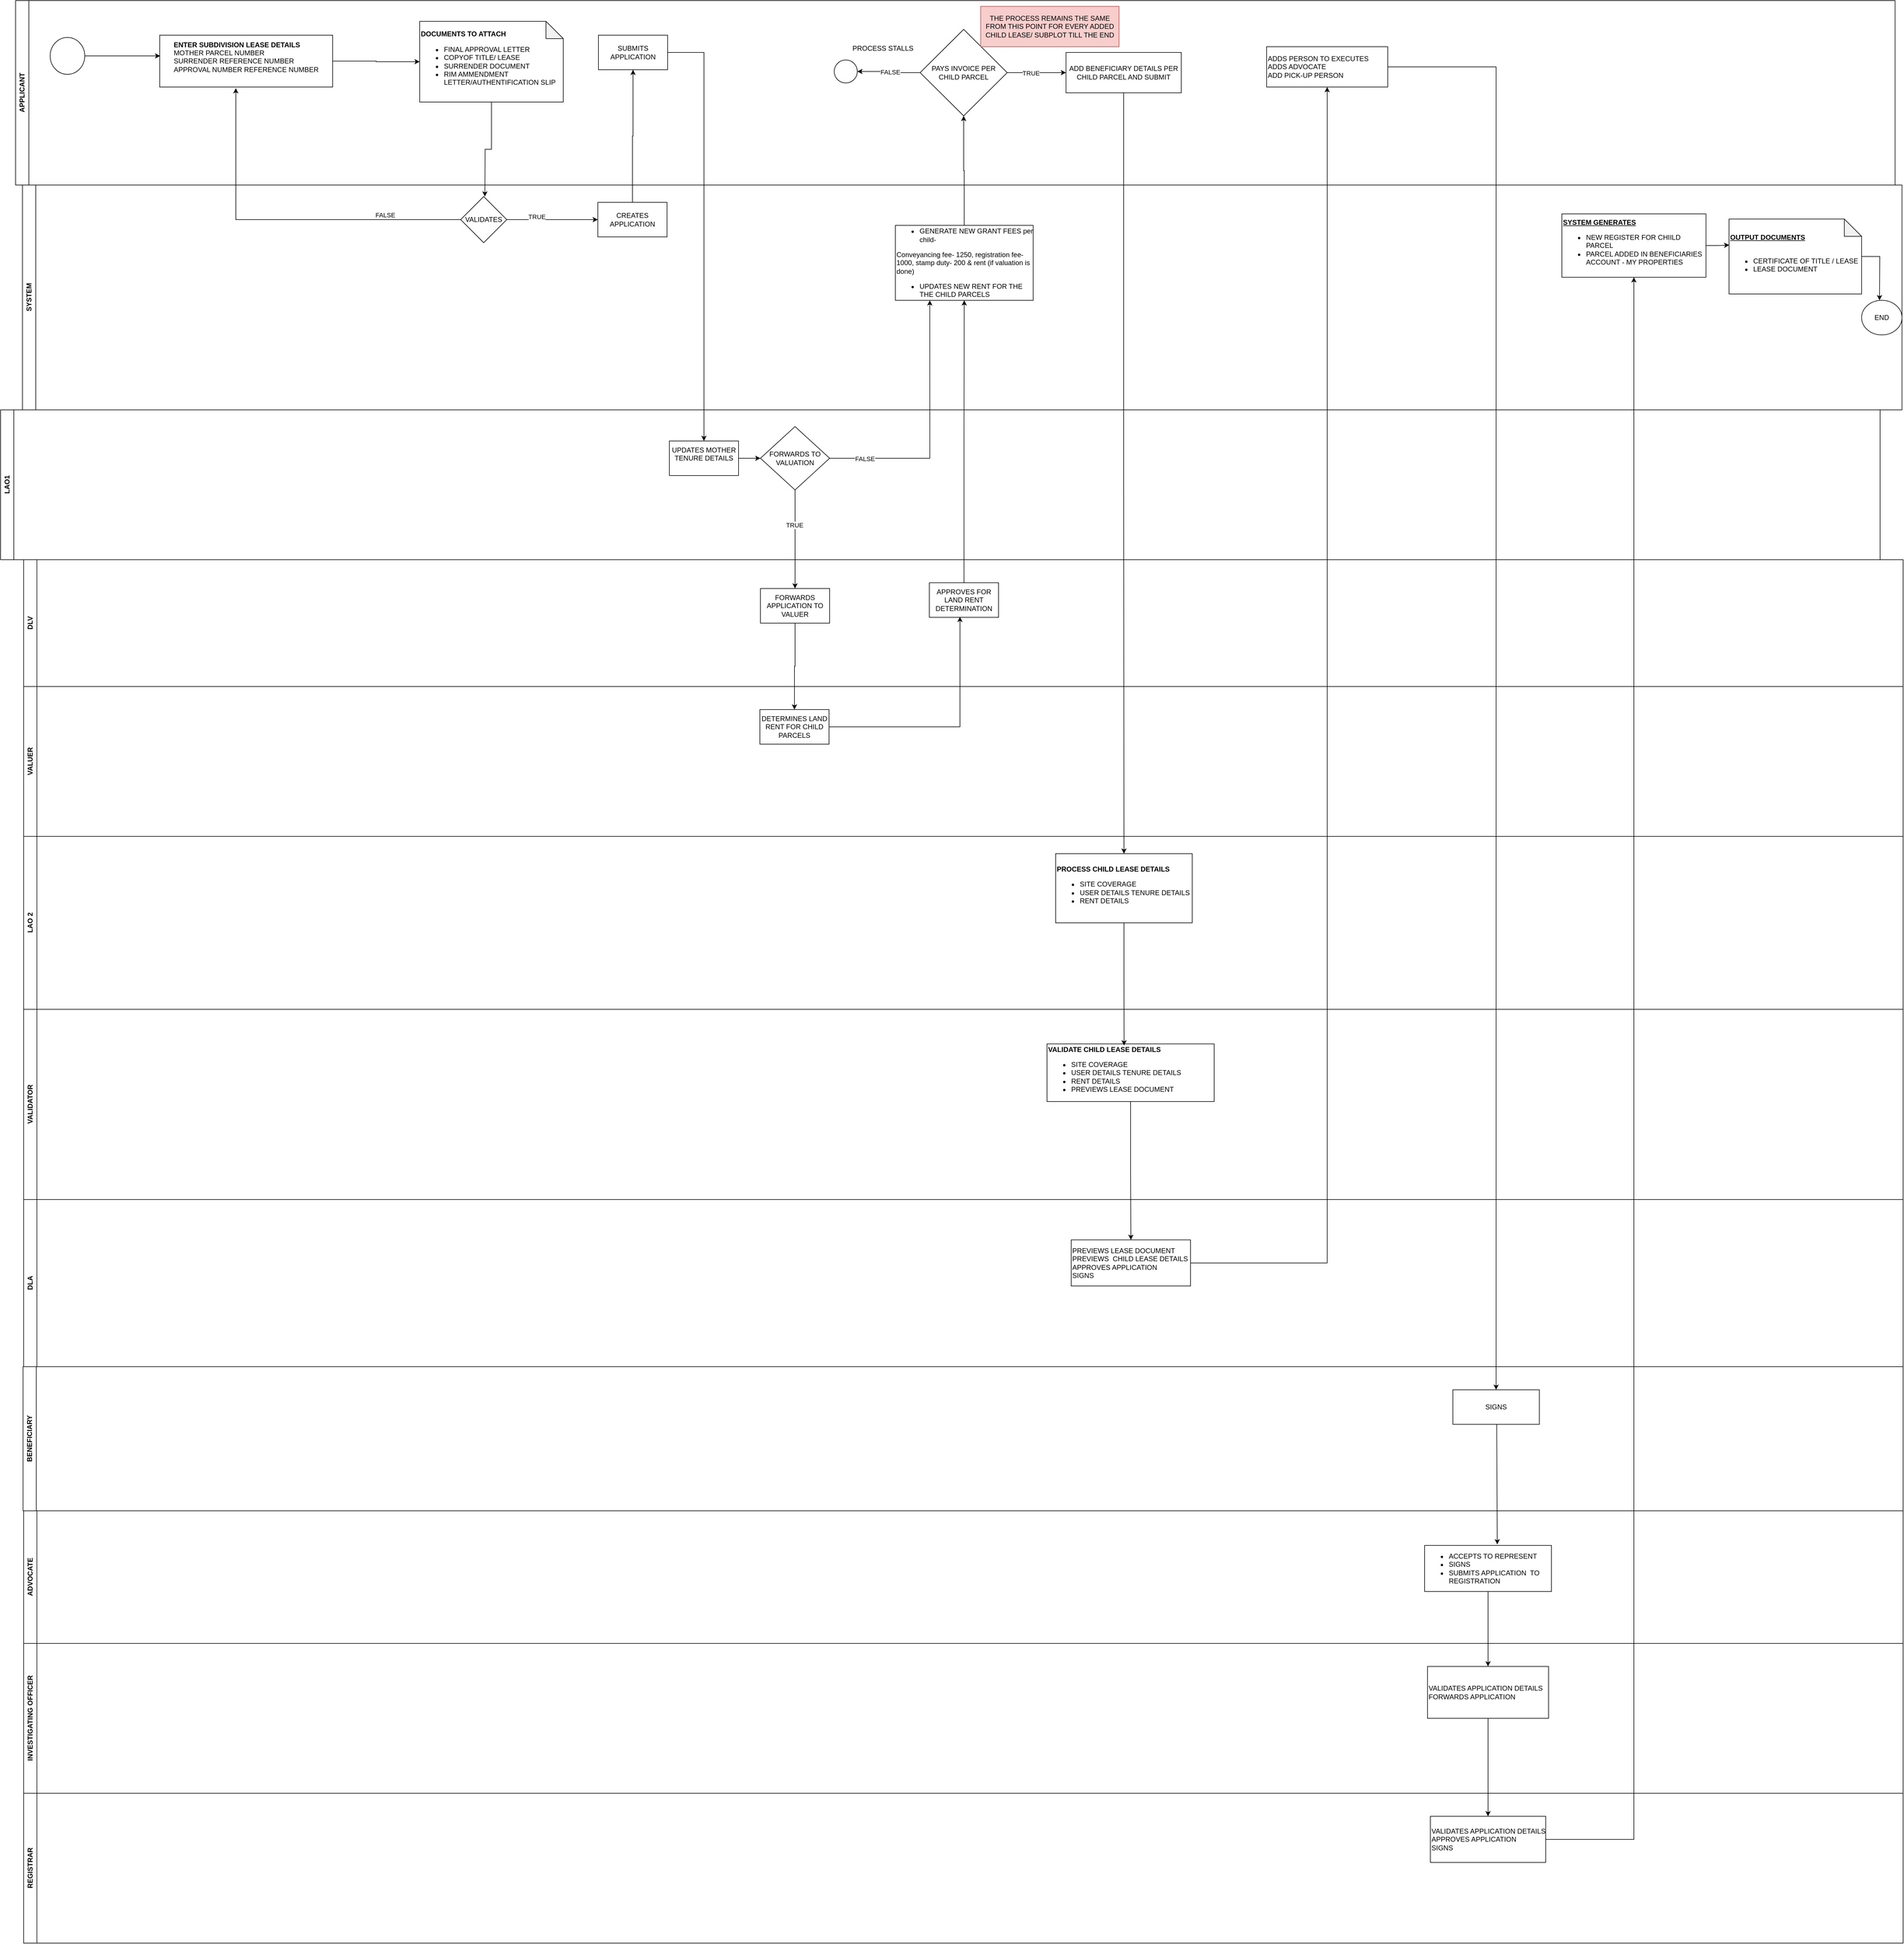 <mxfile version="24.7.5">
  <diagram name="Page-1" id="Zl4C3BNEzXSKGUtth-ze">
    <mxGraphModel dx="1434" dy="772" grid="1" gridSize="10" guides="1" tooltips="1" connect="1" arrows="1" fold="1" page="0" pageScale="1" pageWidth="850" pageHeight="1100" math="0" shadow="0">
      <root>
        <mxCell id="0" />
        <mxCell id="1" parent="0" />
        <mxCell id="aXXH4iKzUsE8doVPlkFe-1" value="APPLICANT" style="swimlane;horizontal=0;whiteSpace=wrap;html=1;startSize=23;" parent="1" vertex="1">
          <mxGeometry x="126" y="60" width="3260" height="320" as="geometry" />
        </mxCell>
        <mxCell id="aXXH4iKzUsE8doVPlkFe-2" value="&lt;div style=&quot;text-align: left;&quot;&gt;&lt;b style=&quot;background-color: initial;&quot;&gt;ENTER SUBDIVISION LEASE DETAILS&lt;/b&gt;&lt;/div&gt;&lt;div&gt;&lt;div style=&quot;text-align: left;&quot;&gt;&lt;span style=&quot;background-color: initial;&quot;&gt;MOTHER PARCEL NUMBER&lt;/span&gt;&lt;/div&gt;&lt;div&gt;&lt;div style=&quot;text-align: left;&quot;&gt;&lt;span style=&quot;background-color: initial;&quot;&gt;SURRENDER REFERENCE NUMBER&lt;/span&gt;&lt;/div&gt;&lt;div style=&quot;text-align: left;&quot;&gt;APPROVAL NUMBER REFERENCE NUMBER&lt;/div&gt;&lt;div&gt;&lt;br&gt;&lt;/div&gt;&lt;/div&gt;&lt;/div&gt;" style="whiteSpace=wrap;html=1;" parent="aXXH4iKzUsE8doVPlkFe-1" vertex="1">
          <mxGeometry x="250" y="60" width="300" height="90" as="geometry" />
        </mxCell>
        <mxCell id="aXXH4iKzUsE8doVPlkFe-5" value="&lt;b&gt;DOCUMENTS TO ATTACH&lt;/b&gt;&lt;div&gt;&lt;ul&gt;&lt;li&gt;FINAL APPROVAL LETTER&lt;/li&gt;&lt;li&gt;COPYOF TITLE/ LEASE&lt;/li&gt;&lt;li&gt;SURRENDER DOCUMENT&lt;/li&gt;&lt;li&gt;RIM AMMENDMENT LETTER/AUTHENTIFICATION SLIP&lt;/li&gt;&lt;/ul&gt;&lt;/div&gt;" style="shape=note;whiteSpace=wrap;html=1;backgroundOutline=1;darkOpacity=0.05;align=left;" parent="aXXH4iKzUsE8doVPlkFe-1" vertex="1">
          <mxGeometry x="701" y="36" width="249" height="140" as="geometry" />
        </mxCell>
        <mxCell id="aXXH4iKzUsE8doVPlkFe-3" value="" style="ellipse;whiteSpace=wrap;html=1;" parent="aXXH4iKzUsE8doVPlkFe-1" vertex="1">
          <mxGeometry x="60" y="64" width="60" height="64" as="geometry" />
        </mxCell>
        <mxCell id="aXXH4iKzUsE8doVPlkFe-4" style="edgeStyle=orthogonalEdgeStyle;rounded=0;orthogonalLoop=1;jettySize=auto;html=1;entryX=0.003;entryY=0.4;entryDx=0;entryDy=0;entryPerimeter=0;" parent="aXXH4iKzUsE8doVPlkFe-1" source="aXXH4iKzUsE8doVPlkFe-3" target="aXXH4iKzUsE8doVPlkFe-2" edge="1">
          <mxGeometry relative="1" as="geometry" />
        </mxCell>
        <mxCell id="aXXH4iKzUsE8doVPlkFe-6" style="edgeStyle=orthogonalEdgeStyle;rounded=0;orthogonalLoop=1;jettySize=auto;html=1;entryX=0;entryY=0.5;entryDx=0;entryDy=0;entryPerimeter=0;" parent="aXXH4iKzUsE8doVPlkFe-1" source="aXXH4iKzUsE8doVPlkFe-2" target="aXXH4iKzUsE8doVPlkFe-5" edge="1">
          <mxGeometry relative="1" as="geometry" />
        </mxCell>
        <mxCell id="aXXH4iKzUsE8doVPlkFe-33" style="edgeStyle=orthogonalEdgeStyle;rounded=0;orthogonalLoop=1;jettySize=auto;html=1;entryX=1;entryY=0.5;entryDx=0;entryDy=0;" parent="aXXH4iKzUsE8doVPlkFe-1" source="aXXH4iKzUsE8doVPlkFe-30" target="aXXH4iKzUsE8doVPlkFe-32" edge="1">
          <mxGeometry relative="1" as="geometry" />
        </mxCell>
        <mxCell id="aXXH4iKzUsE8doVPlkFe-68" value="FALSE" style="edgeLabel;html=1;align=center;verticalAlign=middle;resizable=0;points=[];" parent="aXXH4iKzUsE8doVPlkFe-33" vertex="1" connectable="0">
          <mxGeometry x="-0.052" y="-1" relative="1" as="geometry">
            <mxPoint as="offset" />
          </mxGeometry>
        </mxCell>
        <mxCell id="aXXH4iKzUsE8doVPlkFe-30" value="PAYS INVOICE PER CHILD PARCEL" style="rhombus;whiteSpace=wrap;html=1;" parent="aXXH4iKzUsE8doVPlkFe-1" vertex="1">
          <mxGeometry x="1569" y="50" width="151" height="150" as="geometry" />
        </mxCell>
        <mxCell id="aXXH4iKzUsE8doVPlkFe-32" value="" style="ellipse;whiteSpace=wrap;html=1;" parent="aXXH4iKzUsE8doVPlkFe-1" vertex="1">
          <mxGeometry x="1420" y="103" width="40" height="40" as="geometry" />
        </mxCell>
        <mxCell id="aXXH4iKzUsE8doVPlkFe-48" value="ADDS PERSON TO EXECUTES&lt;div&gt;ADDS ADVOCATE&lt;/div&gt;&lt;div&gt;ADD PICK-UP PERSON&lt;/div&gt;" style="whiteSpace=wrap;html=1;align=left;" parent="aXXH4iKzUsE8doVPlkFe-1" vertex="1">
          <mxGeometry x="2170" y="80" width="210" height="70" as="geometry" />
        </mxCell>
        <mxCell id="aXXH4iKzUsE8doVPlkFe-36" value="ADD BENEFICIARY DETAILS PER CHILD PARCEL AND SUBMIT" style="whiteSpace=wrap;html=1;" parent="aXXH4iKzUsE8doVPlkFe-1" vertex="1">
          <mxGeometry x="1822" y="90" width="200" height="70" as="geometry" />
        </mxCell>
        <mxCell id="aXXH4iKzUsE8doVPlkFe-38" style="edgeStyle=orthogonalEdgeStyle;rounded=0;orthogonalLoop=1;jettySize=auto;html=1;entryX=0;entryY=0.5;entryDx=0;entryDy=0;" parent="aXXH4iKzUsE8doVPlkFe-1" source="aXXH4iKzUsE8doVPlkFe-30" target="aXXH4iKzUsE8doVPlkFe-36" edge="1">
          <mxGeometry relative="1" as="geometry" />
        </mxCell>
        <mxCell id="aXXH4iKzUsE8doVPlkFe-69" value="TRUE" style="edgeLabel;html=1;align=center;verticalAlign=middle;resizable=0;points=[];" parent="aXXH4iKzUsE8doVPlkFe-38" vertex="1" connectable="0">
          <mxGeometry x="-0.195" y="-1" relative="1" as="geometry">
            <mxPoint as="offset" />
          </mxGeometry>
        </mxCell>
        <mxCell id="QgehIoc3r6LM3J0oTbqX-1" value="THE PROCESS REMAINS THE SAME FROM THIS POINT FOR EVERY ADDED CHILD LEASE/ SUBPLOT TILL THE END" style="whiteSpace=wrap;html=1;fillColor=#f8cecc;strokeColor=#b85450;" parent="aXXH4iKzUsE8doVPlkFe-1" vertex="1">
          <mxGeometry x="1674" y="10" width="240" height="70" as="geometry" />
        </mxCell>
        <mxCell id="aXXH4iKzUsE8doVPlkFe-7" value="SYSTEM" style="swimlane;horizontal=0;whiteSpace=wrap;html=1;" parent="1" vertex="1">
          <mxGeometry x="138" y="380" width="3260" height="390" as="geometry" />
        </mxCell>
        <mxCell id="aXXH4iKzUsE8doVPlkFe-8" value="CREATES APPLICATION" style="whiteSpace=wrap;html=1;" parent="aXXH4iKzUsE8doVPlkFe-7" vertex="1">
          <mxGeometry x="998" y="30" width="120" height="60" as="geometry" />
        </mxCell>
        <mxCell id="aXXH4iKzUsE8doVPlkFe-21" value="" style="edgeStyle=orthogonalEdgeStyle;rounded=0;orthogonalLoop=1;jettySize=auto;html=1;" parent="aXXH4iKzUsE8doVPlkFe-7" source="aXXH4iKzUsE8doVPlkFe-18" target="aXXH4iKzUsE8doVPlkFe-8" edge="1">
          <mxGeometry relative="1" as="geometry" />
        </mxCell>
        <mxCell id="aXXH4iKzUsE8doVPlkFe-22" value="TRUE" style="edgeLabel;html=1;align=center;verticalAlign=middle;resizable=0;points=[];" parent="aXXH4iKzUsE8doVPlkFe-21" vertex="1" connectable="0">
          <mxGeometry x="-0.35" y="5" relative="1" as="geometry">
            <mxPoint as="offset" />
          </mxGeometry>
        </mxCell>
        <mxCell id="aXXH4iKzUsE8doVPlkFe-18" value="VALIDATES" style="rhombus;whiteSpace=wrap;html=1;" parent="aXXH4iKzUsE8doVPlkFe-7" vertex="1">
          <mxGeometry x="760" y="20" width="80" height="80" as="geometry" />
        </mxCell>
        <mxCell id="QgehIoc3r6LM3J0oTbqX-4" style="edgeStyle=orthogonalEdgeStyle;rounded=0;orthogonalLoop=1;jettySize=auto;html=1;" parent="aXXH4iKzUsE8doVPlkFe-7" source="aXXH4iKzUsE8doVPlkFe-67" edge="1">
          <mxGeometry relative="1" as="geometry">
            <mxPoint x="3221" y="200" as="targetPoint" />
          </mxGeometry>
        </mxCell>
        <mxCell id="aXXH4iKzUsE8doVPlkFe-67" value="&lt;u&gt;&lt;b&gt;OUTPUT DOCUMENTS&lt;/b&gt;&lt;/u&gt;&lt;div&gt;&lt;b&gt;&lt;u&gt;&lt;br&gt;&lt;/u&gt;&lt;/b&gt;&lt;div&gt;&lt;ul&gt;&lt;li&gt;CERTIFICATE OF TITLE / LEASE&lt;/li&gt;&lt;li&gt;LEASE DOCUMENT&lt;/li&gt;&lt;/ul&gt;&lt;/div&gt;&lt;/div&gt;" style="shape=note;whiteSpace=wrap;html=1;backgroundOutline=1;darkOpacity=0.05;align=left;" parent="aXXH4iKzUsE8doVPlkFe-7" vertex="1">
          <mxGeometry x="2960" y="59" width="230" height="130" as="geometry" />
        </mxCell>
        <mxCell id="aXXH4iKzUsE8doVPlkFe-66" value="&lt;div&gt;&lt;u&gt;&lt;b&gt;SYSTEM GENERATES&lt;/b&gt;&lt;/u&gt;&lt;/div&gt;&lt;div&gt;&lt;ul&gt;&lt;li&gt;&lt;span style=&quot;background-color: initial;&quot;&gt;NEW REGISTER FOR CHIILD PARCEL&lt;/span&gt;&lt;/li&gt;&lt;li&gt;&lt;span style=&quot;background-color: initial;&quot;&gt;PARCEL ADDED IN BENEFICIARIES ACCOUNT - MY PROPERTIES&lt;/span&gt;&lt;/li&gt;&lt;/ul&gt;&lt;/div&gt;" style="whiteSpace=wrap;html=1;align=left;" parent="aXXH4iKzUsE8doVPlkFe-7" vertex="1">
          <mxGeometry x="2670" y="50" width="250" height="110" as="geometry" />
        </mxCell>
        <mxCell id="aXXH4iKzUsE8doVPlkFe-71" style="edgeStyle=orthogonalEdgeStyle;rounded=0;orthogonalLoop=1;jettySize=auto;html=1;entryX=0.002;entryY=0.347;entryDx=0;entryDy=0;entryPerimeter=0;" parent="aXXH4iKzUsE8doVPlkFe-7" source="aXXH4iKzUsE8doVPlkFe-66" target="aXXH4iKzUsE8doVPlkFe-67" edge="1">
          <mxGeometry relative="1" as="geometry" />
        </mxCell>
        <mxCell id="aXXH4iKzUsE8doVPlkFe-29" value="&lt;ul&gt;&lt;li&gt;GENERATE NEW GRANT FEES per child-&amp;nbsp;&lt;/li&gt;&lt;/ul&gt;Conveyancing fee- 1250, registration fee- 1000, stamp duty- 200 &amp;amp; rent (if valuation is done)&amp;nbsp;&lt;br&gt;&lt;ul&gt;&lt;li&gt;UPDATES NEW RENT FOR THE THE CHILD PARCELS&lt;/li&gt;&lt;/ul&gt;" style="whiteSpace=wrap;html=1;align=left;" parent="aXXH4iKzUsE8doVPlkFe-7" vertex="1">
          <mxGeometry x="1514" y="70" width="239" height="130" as="geometry" />
        </mxCell>
        <mxCell id="QgehIoc3r6LM3J0oTbqX-2" value="END" style="ellipse;whiteSpace=wrap;html=1;" parent="aXXH4iKzUsE8doVPlkFe-7" vertex="1">
          <mxGeometry x="3190" y="200" width="70" height="60" as="geometry" />
        </mxCell>
        <mxCell id="aXXH4iKzUsE8doVPlkFe-9" value="LAO1" style="swimlane;horizontal=0;whiteSpace=wrap;html=1;" parent="1" vertex="1">
          <mxGeometry x="100" y="770" width="3260" height="260" as="geometry" />
        </mxCell>
        <mxCell id="aXXH4iKzUsE8doVPlkFe-10" value="UPDATES MOTHER TENURE DETAILS&lt;div&gt;&lt;br&gt;&lt;/div&gt;" style="whiteSpace=wrap;html=1;" parent="aXXH4iKzUsE8doVPlkFe-9" vertex="1">
          <mxGeometry x="1160" y="54" width="120" height="60" as="geometry" />
        </mxCell>
        <mxCell id="aXXH4iKzUsE8doVPlkFe-11" value="DLV" style="swimlane;horizontal=0;whiteSpace=wrap;html=1;" parent="1" vertex="1">
          <mxGeometry x="140" y="1030" width="3260" height="220" as="geometry" />
        </mxCell>
        <mxCell id="aXXH4iKzUsE8doVPlkFe-15" value="APPROVES FOR LAND RENT DETERMINATION" style="whiteSpace=wrap;html=1;" parent="aXXH4iKzUsE8doVPlkFe-11" vertex="1">
          <mxGeometry x="1571" y="40" width="120" height="60" as="geometry" />
        </mxCell>
        <mxCell id="aXXH4iKzUsE8doVPlkFe-12" value="FORWARDS APPLICATION TO VALUER" style="whiteSpace=wrap;html=1;" parent="aXXH4iKzUsE8doVPlkFe-11" vertex="1">
          <mxGeometry x="1278" y="50" width="120" height="60" as="geometry" />
        </mxCell>
        <mxCell id="aXXH4iKzUsE8doVPlkFe-13" value="VALUER" style="swimlane;horizontal=0;whiteSpace=wrap;html=1;" parent="1" vertex="1">
          <mxGeometry x="140" y="1250" width="3260" height="260" as="geometry" />
        </mxCell>
        <mxCell id="aXXH4iKzUsE8doVPlkFe-14" value="DETERMINES LAND RENT FOR CHILD PARCELS" style="whiteSpace=wrap;html=1;" parent="aXXH4iKzUsE8doVPlkFe-13" vertex="1">
          <mxGeometry x="1277" y="40" width="120" height="60" as="geometry" />
        </mxCell>
        <mxCell id="aXXH4iKzUsE8doVPlkFe-16" style="edgeStyle=orthogonalEdgeStyle;rounded=0;orthogonalLoop=1;jettySize=auto;html=1;" parent="1" source="aXXH4iKzUsE8doVPlkFe-5" edge="1">
          <mxGeometry relative="1" as="geometry">
            <mxPoint x="940" y="400" as="targetPoint" />
          </mxGeometry>
        </mxCell>
        <mxCell id="aXXH4iKzUsE8doVPlkFe-19" style="edgeStyle=orthogonalEdgeStyle;rounded=0;orthogonalLoop=1;jettySize=auto;html=1;entryX=0.44;entryY=1.022;entryDx=0;entryDy=0;entryPerimeter=0;" parent="1" source="aXXH4iKzUsE8doVPlkFe-18" target="aXXH4iKzUsE8doVPlkFe-2" edge="1">
          <mxGeometry relative="1" as="geometry" />
        </mxCell>
        <mxCell id="aXXH4iKzUsE8doVPlkFe-20" value="FALSE" style="edgeLabel;html=1;align=center;verticalAlign=middle;resizable=0;points=[];" parent="aXXH4iKzUsE8doVPlkFe-19" vertex="1" connectable="0">
          <mxGeometry x="-0.574" y="-8" relative="1" as="geometry">
            <mxPoint as="offset" />
          </mxGeometry>
        </mxCell>
        <mxCell id="aXXH4iKzUsE8doVPlkFe-27" style="edgeStyle=orthogonalEdgeStyle;rounded=0;orthogonalLoop=1;jettySize=auto;html=1;entryX=0.5;entryY=0;entryDx=0;entryDy=0;" parent="1" source="aXXH4iKzUsE8doVPlkFe-23" target="aXXH4iKzUsE8doVPlkFe-10" edge="1">
          <mxGeometry relative="1" as="geometry" />
        </mxCell>
        <mxCell id="aXXH4iKzUsE8doVPlkFe-23" value="SUBMITS APPLICATION" style="whiteSpace=wrap;html=1;" parent="1" vertex="1">
          <mxGeometry x="1137" y="120" width="120" height="60" as="geometry" />
        </mxCell>
        <mxCell id="aXXH4iKzUsE8doVPlkFe-24" style="edgeStyle=orthogonalEdgeStyle;rounded=0;orthogonalLoop=1;jettySize=auto;html=1;entryX=0.5;entryY=1;entryDx=0;entryDy=0;" parent="1" source="aXXH4iKzUsE8doVPlkFe-8" target="aXXH4iKzUsE8doVPlkFe-23" edge="1">
          <mxGeometry relative="1" as="geometry" />
        </mxCell>
        <mxCell id="aXXH4iKzUsE8doVPlkFe-25" style="edgeStyle=orthogonalEdgeStyle;rounded=0;orthogonalLoop=1;jettySize=auto;html=1;entryX=0.5;entryY=0;entryDx=0;entryDy=0;" parent="1" source="aXXH4iKzUsE8doVPlkFe-12" target="aXXH4iKzUsE8doVPlkFe-14" edge="1">
          <mxGeometry relative="1" as="geometry" />
        </mxCell>
        <mxCell id="aXXH4iKzUsE8doVPlkFe-26" style="edgeStyle=orthogonalEdgeStyle;rounded=0;orthogonalLoop=1;jettySize=auto;html=1;entryX=0.5;entryY=0;entryDx=0;entryDy=0;exitX=0.5;exitY=1;exitDx=0;exitDy=0;" parent="1" source="QgehIoc3r6LM3J0oTbqX-5" target="aXXH4iKzUsE8doVPlkFe-12" edge="1">
          <mxGeometry relative="1" as="geometry">
            <mxPoint x="1440" y="910" as="sourcePoint" />
          </mxGeometry>
        </mxCell>
        <mxCell id="QgehIoc3r6LM3J0oTbqX-7" value="TRUE" style="edgeLabel;html=1;align=center;verticalAlign=middle;resizable=0;points=[];" parent="aXXH4iKzUsE8doVPlkFe-26" vertex="1" connectable="0">
          <mxGeometry x="-0.284" y="-1" relative="1" as="geometry">
            <mxPoint as="offset" />
          </mxGeometry>
        </mxCell>
        <mxCell id="aXXH4iKzUsE8doVPlkFe-28" style="edgeStyle=orthogonalEdgeStyle;rounded=0;orthogonalLoop=1;jettySize=auto;html=1;entryX=0.442;entryY=0.983;entryDx=0;entryDy=0;entryPerimeter=0;" parent="1" source="aXXH4iKzUsE8doVPlkFe-14" target="aXXH4iKzUsE8doVPlkFe-15" edge="1">
          <mxGeometry relative="1" as="geometry" />
        </mxCell>
        <mxCell id="aXXH4iKzUsE8doVPlkFe-37" style="edgeStyle=orthogonalEdgeStyle;rounded=0;orthogonalLoop=1;jettySize=auto;html=1;entryX=0.5;entryY=1;entryDx=0;entryDy=0;" parent="1" source="aXXH4iKzUsE8doVPlkFe-29" target="aXXH4iKzUsE8doVPlkFe-30" edge="1">
          <mxGeometry relative="1" as="geometry" />
        </mxCell>
        <mxCell id="aXXH4iKzUsE8doVPlkFe-34" value="PROCESS STALLS" style="text;html=1;align=center;verticalAlign=middle;resizable=0;points=[];autosize=1;strokeColor=none;fillColor=none;" parent="1" vertex="1">
          <mxGeometry x="1565" y="128" width="130" height="30" as="geometry" />
        </mxCell>
        <mxCell id="aXXH4iKzUsE8doVPlkFe-35" style="edgeStyle=orthogonalEdgeStyle;rounded=0;orthogonalLoop=1;jettySize=auto;html=1;" parent="1" source="aXXH4iKzUsE8doVPlkFe-15" target="aXXH4iKzUsE8doVPlkFe-29" edge="1">
          <mxGeometry relative="1" as="geometry" />
        </mxCell>
        <mxCell id="aXXH4iKzUsE8doVPlkFe-43" style="edgeStyle=orthogonalEdgeStyle;rounded=0;orthogonalLoop=1;jettySize=auto;html=1;entryX=0.5;entryY=0;entryDx=0;entryDy=0;" parent="1" source="aXXH4iKzUsE8doVPlkFe-36" target="aXXH4iKzUsE8doVPlkFe-40" edge="1">
          <mxGeometry relative="1" as="geometry" />
        </mxCell>
        <mxCell id="aXXH4iKzUsE8doVPlkFe-39" value="LAO 2" style="swimlane;horizontal=0;whiteSpace=wrap;html=1;" parent="1" vertex="1">
          <mxGeometry x="140" y="1510" width="3260" height="300" as="geometry" />
        </mxCell>
        <mxCell id="aXXH4iKzUsE8doVPlkFe-40" value="&lt;span style=&quot;background-color: initial;&quot;&gt;&lt;b&gt;PROCESS CHILD LEASE DETAILS&lt;/b&gt;&lt;/span&gt;&lt;ul&gt;&lt;li&gt;&lt;span style=&quot;background-color: initial;&quot;&gt;SITE COVERAGE&lt;/span&gt;&lt;/li&gt;&lt;li&gt;&lt;span style=&quot;background-color: initial;&quot;&gt;USER DETAILS TENURE DETAILS&lt;/span&gt;&lt;/li&gt;&lt;li&gt;&lt;span style=&quot;background-color: initial;&quot;&gt;RENT DETAILS&lt;/span&gt;&lt;/li&gt;&lt;/ul&gt;" style="whiteSpace=wrap;html=1;align=left;" parent="1" vertex="1">
          <mxGeometry x="1930" y="1540" width="237" height="120" as="geometry" />
        </mxCell>
        <mxCell id="aXXH4iKzUsE8doVPlkFe-41" value="VALIDATOR" style="swimlane;horizontal=0;whiteSpace=wrap;html=1;" parent="1" vertex="1">
          <mxGeometry x="140" y="1810" width="3260" height="330" as="geometry" />
        </mxCell>
        <mxCell id="aXXH4iKzUsE8doVPlkFe-42" value="&lt;span style=&quot;background-color: initial;&quot;&gt;&lt;b&gt;VALIDATE CHILD LEASE DETAILS&lt;/b&gt;&lt;/span&gt;&lt;br&gt;&lt;ul&gt;&lt;li&gt;&lt;span style=&quot;background-color: initial;&quot;&gt;SITE COVERAGE&lt;/span&gt;&lt;/li&gt;&lt;li&gt;&lt;span style=&quot;background-color: initial;&quot;&gt;USER DETAILS TENURE DETAILS&lt;/span&gt;&lt;/li&gt;&lt;li&gt;&lt;span style=&quot;background-color: initial;&quot;&gt;RENT DETAILS&lt;/span&gt;&lt;/li&gt;&lt;li&gt;&lt;span style=&quot;background-color: initial;&quot;&gt;PREVIEWS LEASE DOCUMENT&lt;/span&gt;&lt;/li&gt;&lt;/ul&gt;" style="whiteSpace=wrap;html=1;align=left;" parent="aXXH4iKzUsE8doVPlkFe-41" vertex="1">
          <mxGeometry x="1775" y="60" width="290" height="100" as="geometry" />
        </mxCell>
        <mxCell id="aXXH4iKzUsE8doVPlkFe-44" value="DLA" style="swimlane;horizontal=0;whiteSpace=wrap;html=1;" parent="1" vertex="1">
          <mxGeometry x="140" y="2140" width="3260" height="290" as="geometry" />
        </mxCell>
        <mxCell id="aXXH4iKzUsE8doVPlkFe-49" style="edgeStyle=orthogonalEdgeStyle;rounded=0;orthogonalLoop=1;jettySize=auto;html=1;entryX=0.5;entryY=1;entryDx=0;entryDy=0;" parent="1" source="aXXH4iKzUsE8doVPlkFe-45" target="aXXH4iKzUsE8doVPlkFe-48" edge="1">
          <mxGeometry relative="1" as="geometry" />
        </mxCell>
        <mxCell id="aXXH4iKzUsE8doVPlkFe-45" value="&lt;div&gt;PREVIEWS LEASE DOCUMENT&lt;/div&gt;&lt;div&gt;PREVIEWS&amp;nbsp; CHILD LEASE DETAILS&lt;/div&gt;APPROVES APPLICATION&lt;div&gt;SIGNS&lt;/div&gt;" style="whiteSpace=wrap;html=1;align=left;" parent="1" vertex="1">
          <mxGeometry x="1957" y="2210" width="207" height="80" as="geometry" />
        </mxCell>
        <mxCell id="aXXH4iKzUsE8doVPlkFe-46" style="edgeStyle=orthogonalEdgeStyle;rounded=0;orthogonalLoop=1;jettySize=auto;html=1;entryX=0.5;entryY=0;entryDx=0;entryDy=0;" parent="1" source="aXXH4iKzUsE8doVPlkFe-42" target="aXXH4iKzUsE8doVPlkFe-45" edge="1">
          <mxGeometry relative="1" as="geometry" />
        </mxCell>
        <mxCell id="aXXH4iKzUsE8doVPlkFe-47" style="edgeStyle=orthogonalEdgeStyle;rounded=0;orthogonalLoop=1;jettySize=auto;html=1;entryX=0.461;entryY=0.027;entryDx=0;entryDy=0;entryPerimeter=0;" parent="1" source="aXXH4iKzUsE8doVPlkFe-40" target="aXXH4iKzUsE8doVPlkFe-42" edge="1">
          <mxGeometry relative="1" as="geometry" />
        </mxCell>
        <mxCell id="aXXH4iKzUsE8doVPlkFe-51" value="BENEFICIARY" style="swimlane;horizontal=0;whiteSpace=wrap;html=1;" parent="1" vertex="1">
          <mxGeometry x="139" y="2430" width="3261" height="250" as="geometry" />
        </mxCell>
        <mxCell id="aXXH4iKzUsE8doVPlkFe-54" value="SIGNS" style="whiteSpace=wrap;html=1;" parent="aXXH4iKzUsE8doVPlkFe-51" vertex="1">
          <mxGeometry x="2480" y="40" width="150" height="60" as="geometry" />
        </mxCell>
        <mxCell id="aXXH4iKzUsE8doVPlkFe-53" value="ADVOCATE" style="swimlane;horizontal=0;whiteSpace=wrap;html=1;" parent="1" vertex="1">
          <mxGeometry x="140" y="2680" width="3260" height="230" as="geometry" />
        </mxCell>
        <mxCell id="aXXH4iKzUsE8doVPlkFe-55" value="&lt;ul&gt;&lt;li&gt;ACCEPTS TO REPRESENT&lt;/li&gt;&lt;li&gt;SIGNS&lt;/li&gt;&lt;li&gt;SUBMITS APPLICATION&amp;nbsp; TO REGISTRATION&lt;/li&gt;&lt;/ul&gt;" style="whiteSpace=wrap;html=1;align=left;" parent="aXXH4iKzUsE8doVPlkFe-53" vertex="1">
          <mxGeometry x="2430" y="60" width="220" height="80" as="geometry" />
        </mxCell>
        <mxCell id="aXXH4iKzUsE8doVPlkFe-56" style="edgeStyle=orthogonalEdgeStyle;rounded=0;orthogonalLoop=1;jettySize=auto;html=1;entryX=0.5;entryY=0;entryDx=0;entryDy=0;" parent="1" source="aXXH4iKzUsE8doVPlkFe-48" target="aXXH4iKzUsE8doVPlkFe-54" edge="1">
          <mxGeometry relative="1" as="geometry" />
        </mxCell>
        <mxCell id="aXXH4iKzUsE8doVPlkFe-57" style="edgeStyle=orthogonalEdgeStyle;rounded=0;orthogonalLoop=1;jettySize=auto;html=1;entryX=0.573;entryY=-0.022;entryDx=0;entryDy=0;entryPerimeter=0;" parent="1" target="aXXH4iKzUsE8doVPlkFe-55" edge="1">
          <mxGeometry relative="1" as="geometry">
            <mxPoint x="2695.053" y="2530.0" as="sourcePoint" />
            <mxPoint x="2691" y="2710" as="targetPoint" />
          </mxGeometry>
        </mxCell>
        <mxCell id="aXXH4iKzUsE8doVPlkFe-59" value="INVESTIGATING OFFICER" style="swimlane;horizontal=0;whiteSpace=wrap;html=1;startSize=23;" parent="1" vertex="1">
          <mxGeometry x="140" y="2910" width="3260" height="260" as="geometry" />
        </mxCell>
        <mxCell id="aXXH4iKzUsE8doVPlkFe-61" value="VALIDATES APPLICATION DETAILS&lt;div&gt;FORWARDS APPLICATION&lt;/div&gt;" style="whiteSpace=wrap;html=1;align=left;" parent="aXXH4iKzUsE8doVPlkFe-59" vertex="1">
          <mxGeometry x="2435" y="40" width="210" height="90" as="geometry" />
        </mxCell>
        <mxCell id="aXXH4iKzUsE8doVPlkFe-60" value="REGISTRAR" style="swimlane;horizontal=0;whiteSpace=wrap;html=1;" parent="1" vertex="1">
          <mxGeometry x="140" y="3170" width="3260" height="260" as="geometry" />
        </mxCell>
        <mxCell id="aXXH4iKzUsE8doVPlkFe-70" style="edgeStyle=orthogonalEdgeStyle;rounded=0;orthogonalLoop=1;jettySize=auto;html=1;" parent="1" source="aXXH4iKzUsE8doVPlkFe-62" target="aXXH4iKzUsE8doVPlkFe-66" edge="1">
          <mxGeometry relative="1" as="geometry" />
        </mxCell>
        <mxCell id="aXXH4iKzUsE8doVPlkFe-62" value="VALIDATES APPLICATION DETAILS&lt;div&gt;APPROVES APPLICATION&lt;/div&gt;&lt;div&gt;SIGNS&lt;/div&gt;" style="whiteSpace=wrap;html=1;align=left;" parent="1" vertex="1">
          <mxGeometry x="2580" y="3210" width="200" height="80" as="geometry" />
        </mxCell>
        <mxCell id="aXXH4iKzUsE8doVPlkFe-63" style="edgeStyle=orthogonalEdgeStyle;rounded=0;orthogonalLoop=1;jettySize=auto;html=1;entryX=0.5;entryY=0;entryDx=0;entryDy=0;" parent="1" source="aXXH4iKzUsE8doVPlkFe-55" target="aXXH4iKzUsE8doVPlkFe-61" edge="1">
          <mxGeometry relative="1" as="geometry" />
        </mxCell>
        <mxCell id="aXXH4iKzUsE8doVPlkFe-64" style="edgeStyle=orthogonalEdgeStyle;rounded=0;orthogonalLoop=1;jettySize=auto;html=1;entryX=0.5;entryY=0;entryDx=0;entryDy=0;" parent="1" source="aXXH4iKzUsE8doVPlkFe-61" target="aXXH4iKzUsE8doVPlkFe-62" edge="1">
          <mxGeometry relative="1" as="geometry" />
        </mxCell>
        <mxCell id="QgehIoc3r6LM3J0oTbqX-8" style="edgeStyle=orthogonalEdgeStyle;rounded=0;orthogonalLoop=1;jettySize=auto;html=1;entryX=0.25;entryY=1;entryDx=0;entryDy=0;" parent="1" source="QgehIoc3r6LM3J0oTbqX-5" target="aXXH4iKzUsE8doVPlkFe-29" edge="1">
          <mxGeometry relative="1" as="geometry" />
        </mxCell>
        <mxCell id="QgehIoc3r6LM3J0oTbqX-9" value="FALSE" style="edgeLabel;html=1;align=center;verticalAlign=middle;resizable=0;points=[];" parent="QgehIoc3r6LM3J0oTbqX-8" vertex="1" connectable="0">
          <mxGeometry x="-0.729" y="-1" relative="1" as="geometry">
            <mxPoint as="offset" />
          </mxGeometry>
        </mxCell>
        <mxCell id="QgehIoc3r6LM3J0oTbqX-5" value="FORWARDS TO VALUATION" style="rhombus;whiteSpace=wrap;html=1;" parent="1" vertex="1">
          <mxGeometry x="1418" y="799" width="120" height="110" as="geometry" />
        </mxCell>
        <mxCell id="QgehIoc3r6LM3J0oTbqX-6" value="" style="edgeStyle=orthogonalEdgeStyle;rounded=0;orthogonalLoop=1;jettySize=auto;html=1;" parent="1" source="aXXH4iKzUsE8doVPlkFe-10" target="QgehIoc3r6LM3J0oTbqX-5" edge="1">
          <mxGeometry relative="1" as="geometry" />
        </mxCell>
      </root>
    </mxGraphModel>
  </diagram>
</mxfile>
